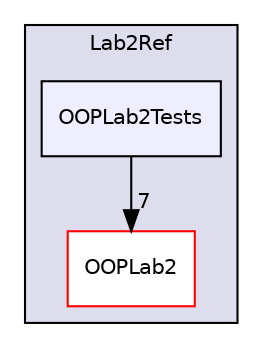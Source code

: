 digraph "D:/University/Programming-labs-2nd-year/OOP/Lab2Refactoring/Lab2Ref/OOPLab2Tests" {
  compound=true
  node [ fontsize="10", fontname="Helvetica"];
  edge [ labelfontsize="10", labelfontname="Helvetica"];
  subgraph clusterdir_b8d78a9b4f8e6d344cdbedddace84ff2 {
    graph [ bgcolor="#ddddee", pencolor="black", label="Lab2Ref" fontname="Helvetica", fontsize="10", URL="dir_b8d78a9b4f8e6d344cdbedddace84ff2.html"]
  dir_a354aad0826b75c4fc909847a8b844c9 [shape=box label="OOPLab2" fillcolor="white" style="filled" color="red" URL="dir_a354aad0826b75c4fc909847a8b844c9.html"];
  dir_5fb36a10bec33764dc3ef234180781cc [shape=box, label="OOPLab2Tests", style="filled", fillcolor="#eeeeff", pencolor="black", URL="dir_5fb36a10bec33764dc3ef234180781cc.html"];
  }
  dir_5fb36a10bec33764dc3ef234180781cc->dir_a354aad0826b75c4fc909847a8b844c9 [headlabel="7", labeldistance=1.5 headhref="dir_000006_000001.html"];
}
